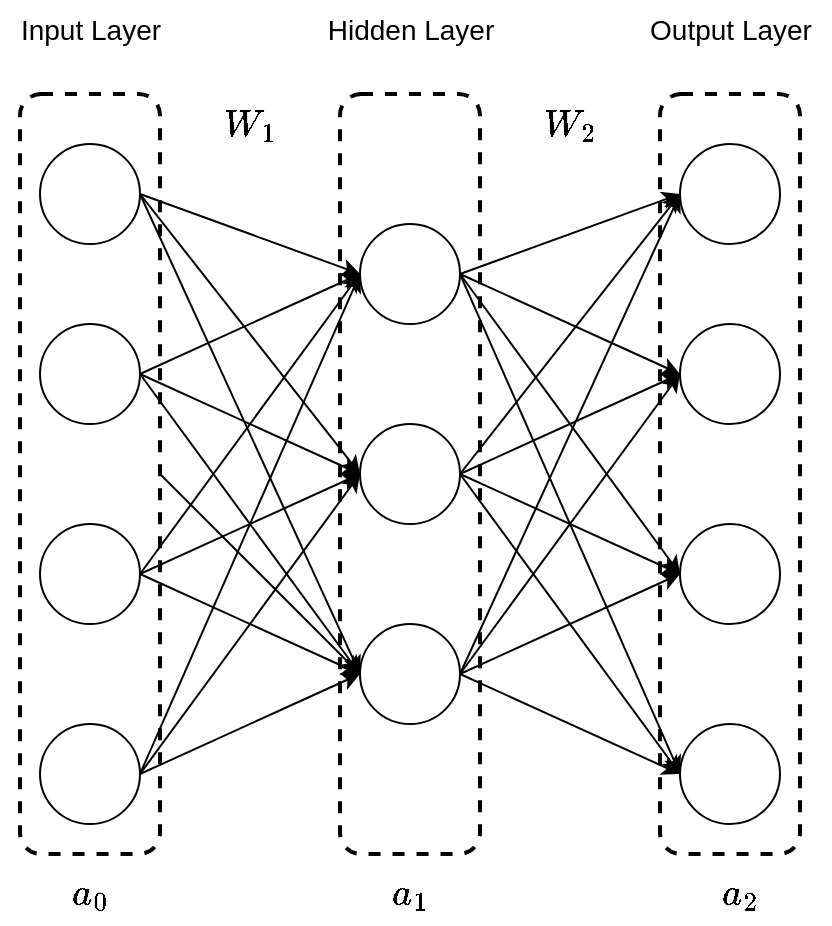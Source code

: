 <mxfile version="26.0.8">
  <diagram name="ページ1" id="eATrB09Wg7ombchtY4zk">
    <mxGraphModel dx="954" dy="605" grid="1" gridSize="10" guides="1" tooltips="1" connect="1" arrows="1" fold="1" page="1" pageScale="1" pageWidth="827" pageHeight="1169" math="1" shadow="0">
      <root>
        <mxCell id="0" />
        <mxCell id="1" parent="0" />
        <mxCell id="EfQrhx6-I__CfPdJNOdB-1" value="" style="ellipse;whiteSpace=wrap;html=1;aspect=fixed;" vertex="1" parent="1">
          <mxGeometry x="160" y="160" width="50" height="50" as="geometry" />
        </mxCell>
        <mxCell id="EfQrhx6-I__CfPdJNOdB-2" value="" style="ellipse;whiteSpace=wrap;html=1;aspect=fixed;" vertex="1" parent="1">
          <mxGeometry x="160" y="250" width="50" height="50" as="geometry" />
        </mxCell>
        <mxCell id="EfQrhx6-I__CfPdJNOdB-3" value="" style="ellipse;whiteSpace=wrap;html=1;aspect=fixed;" vertex="1" parent="1">
          <mxGeometry x="160" y="350" width="50" height="50" as="geometry" />
        </mxCell>
        <mxCell id="EfQrhx6-I__CfPdJNOdB-4" value="" style="ellipse;whiteSpace=wrap;html=1;aspect=fixed;" vertex="1" parent="1">
          <mxGeometry x="160" y="450" width="50" height="50" as="geometry" />
        </mxCell>
        <mxCell id="EfQrhx6-I__CfPdJNOdB-7" value="" style="ellipse;whiteSpace=wrap;html=1;aspect=fixed;" vertex="1" parent="1">
          <mxGeometry x="320" y="200" width="50" height="50" as="geometry" />
        </mxCell>
        <mxCell id="EfQrhx6-I__CfPdJNOdB-8" value="" style="ellipse;whiteSpace=wrap;html=1;aspect=fixed;" vertex="1" parent="1">
          <mxGeometry x="320" y="300" width="50" height="50" as="geometry" />
        </mxCell>
        <mxCell id="EfQrhx6-I__CfPdJNOdB-9" value="" style="ellipse;whiteSpace=wrap;html=1;aspect=fixed;" vertex="1" parent="1">
          <mxGeometry x="320" y="400" width="50" height="50" as="geometry" />
        </mxCell>
        <mxCell id="EfQrhx6-I__CfPdJNOdB-10" value="" style="ellipse;whiteSpace=wrap;html=1;aspect=fixed;" vertex="1" parent="1">
          <mxGeometry x="480" y="160" width="50" height="50" as="geometry" />
        </mxCell>
        <mxCell id="EfQrhx6-I__CfPdJNOdB-11" value="" style="ellipse;whiteSpace=wrap;html=1;aspect=fixed;" vertex="1" parent="1">
          <mxGeometry x="480" y="250" width="50" height="50" as="geometry" />
        </mxCell>
        <mxCell id="EfQrhx6-I__CfPdJNOdB-12" value="" style="ellipse;whiteSpace=wrap;html=1;aspect=fixed;" vertex="1" parent="1">
          <mxGeometry x="480" y="350" width="50" height="50" as="geometry" />
        </mxCell>
        <mxCell id="EfQrhx6-I__CfPdJNOdB-13" value="" style="ellipse;whiteSpace=wrap;html=1;aspect=fixed;" vertex="1" parent="1">
          <mxGeometry x="480" y="450" width="50" height="50" as="geometry" />
        </mxCell>
        <mxCell id="EfQrhx6-I__CfPdJNOdB-14" value="" style="endArrow=classic;html=1;rounded=0;exitX=1;exitY=0.5;exitDx=0;exitDy=0;entryX=0;entryY=0.5;entryDx=0;entryDy=0;" edge="1" parent="1" source="EfQrhx6-I__CfPdJNOdB-1" target="EfQrhx6-I__CfPdJNOdB-7">
          <mxGeometry width="50" height="50" relative="1" as="geometry">
            <mxPoint x="270" y="200" as="sourcePoint" />
            <mxPoint x="320" y="150" as="targetPoint" />
          </mxGeometry>
        </mxCell>
        <mxCell id="EfQrhx6-I__CfPdJNOdB-16" value="" style="endArrow=classic;html=1;rounded=0;exitX=1;exitY=0.5;exitDx=0;exitDy=0;entryX=0;entryY=0.5;entryDx=0;entryDy=0;" edge="1" parent="1" source="EfQrhx6-I__CfPdJNOdB-2" target="EfQrhx6-I__CfPdJNOdB-7">
          <mxGeometry width="50" height="50" relative="1" as="geometry">
            <mxPoint x="220" y="195" as="sourcePoint" />
            <mxPoint x="330" y="235" as="targetPoint" />
          </mxGeometry>
        </mxCell>
        <mxCell id="EfQrhx6-I__CfPdJNOdB-17" value="" style="endArrow=classic;html=1;rounded=0;exitX=1;exitY=0.5;exitDx=0;exitDy=0;entryX=0;entryY=0.5;entryDx=0;entryDy=0;" edge="1" parent="1" source="EfQrhx6-I__CfPdJNOdB-3" target="EfQrhx6-I__CfPdJNOdB-7">
          <mxGeometry width="50" height="50" relative="1" as="geometry">
            <mxPoint x="220" y="370" as="sourcePoint" />
            <mxPoint x="330" y="320" as="targetPoint" />
          </mxGeometry>
        </mxCell>
        <mxCell id="EfQrhx6-I__CfPdJNOdB-18" value="" style="endArrow=classic;html=1;rounded=0;exitX=1;exitY=0.5;exitDx=0;exitDy=0;entryX=0;entryY=0.5;entryDx=0;entryDy=0;" edge="1" parent="1" source="EfQrhx6-I__CfPdJNOdB-4" target="EfQrhx6-I__CfPdJNOdB-7">
          <mxGeometry width="50" height="50" relative="1" as="geometry">
            <mxPoint x="230" y="295" as="sourcePoint" />
            <mxPoint x="340" y="245" as="targetPoint" />
          </mxGeometry>
        </mxCell>
        <mxCell id="EfQrhx6-I__CfPdJNOdB-19" value="" style="endArrow=classic;html=1;rounded=0;exitX=1;exitY=0.5;exitDx=0;exitDy=0;entryX=0;entryY=0.5;entryDx=0;entryDy=0;" edge="1" parent="1" source="EfQrhx6-I__CfPdJNOdB-1" target="EfQrhx6-I__CfPdJNOdB-8">
          <mxGeometry width="50" height="50" relative="1" as="geometry">
            <mxPoint x="240" y="305" as="sourcePoint" />
            <mxPoint x="350" y="255" as="targetPoint" />
          </mxGeometry>
        </mxCell>
        <mxCell id="EfQrhx6-I__CfPdJNOdB-20" value="" style="endArrow=classic;html=1;rounded=0;exitX=1;exitY=0.5;exitDx=0;exitDy=0;entryX=0;entryY=0.5;entryDx=0;entryDy=0;" edge="1" parent="1" source="EfQrhx6-I__CfPdJNOdB-2" target="EfQrhx6-I__CfPdJNOdB-8">
          <mxGeometry width="50" height="50" relative="1" as="geometry">
            <mxPoint x="250" y="315" as="sourcePoint" />
            <mxPoint x="310" y="320" as="targetPoint" />
          </mxGeometry>
        </mxCell>
        <mxCell id="EfQrhx6-I__CfPdJNOdB-21" value="" style="endArrow=classic;html=1;rounded=0;exitX=1;exitY=0.5;exitDx=0;exitDy=0;entryX=0;entryY=0.5;entryDx=0;entryDy=0;" edge="1" parent="1" source="EfQrhx6-I__CfPdJNOdB-3" target="EfQrhx6-I__CfPdJNOdB-8">
          <mxGeometry width="50" height="50" relative="1" as="geometry">
            <mxPoint x="260" y="325" as="sourcePoint" />
            <mxPoint x="370" y="275" as="targetPoint" />
          </mxGeometry>
        </mxCell>
        <mxCell id="EfQrhx6-I__CfPdJNOdB-22" value="" style="endArrow=classic;html=1;rounded=0;exitX=1;exitY=0.5;exitDx=0;exitDy=0;entryX=0;entryY=0.5;entryDx=0;entryDy=0;" edge="1" parent="1" source="EfQrhx6-I__CfPdJNOdB-4" target="EfQrhx6-I__CfPdJNOdB-8">
          <mxGeometry width="50" height="50" relative="1" as="geometry">
            <mxPoint x="270" y="335" as="sourcePoint" />
            <mxPoint x="380" y="285" as="targetPoint" />
          </mxGeometry>
        </mxCell>
        <mxCell id="EfQrhx6-I__CfPdJNOdB-23" value="" style="endArrow=classic;html=1;rounded=0;exitX=1;exitY=0.5;exitDx=0;exitDy=0;entryX=0;entryY=0.5;entryDx=0;entryDy=0;" edge="1" parent="1" source="EfQrhx6-I__CfPdJNOdB-1" target="EfQrhx6-I__CfPdJNOdB-9">
          <mxGeometry width="50" height="50" relative="1" as="geometry">
            <mxPoint x="280" y="345" as="sourcePoint" />
            <mxPoint x="390" y="295" as="targetPoint" />
          </mxGeometry>
        </mxCell>
        <mxCell id="EfQrhx6-I__CfPdJNOdB-24" value="" style="endArrow=classic;html=1;rounded=0;exitX=1;exitY=0.5;exitDx=0;exitDy=0;entryX=0;entryY=0.5;entryDx=0;entryDy=0;" edge="1" parent="1" source="EfQrhx6-I__CfPdJNOdB-2" target="EfQrhx6-I__CfPdJNOdB-9">
          <mxGeometry width="50" height="50" relative="1" as="geometry">
            <mxPoint x="290" y="355" as="sourcePoint" />
            <mxPoint x="400" y="305" as="targetPoint" />
          </mxGeometry>
        </mxCell>
        <mxCell id="EfQrhx6-I__CfPdJNOdB-25" value="" style="endArrow=classic;html=1;rounded=0;exitX=1;exitY=0.5;exitDx=0;exitDy=0;entryX=0;entryY=0.5;entryDx=0;entryDy=0;" edge="1" parent="1" source="EfQrhx6-I__CfPdJNOdB-39" target="EfQrhx6-I__CfPdJNOdB-9">
          <mxGeometry width="50" height="50" relative="1" as="geometry">
            <mxPoint x="300" y="365" as="sourcePoint" />
            <mxPoint x="410" y="315" as="targetPoint" />
          </mxGeometry>
        </mxCell>
        <mxCell id="EfQrhx6-I__CfPdJNOdB-26" value="" style="endArrow=classic;html=1;rounded=0;exitX=1;exitY=0.5;exitDx=0;exitDy=0;entryX=0;entryY=0.5;entryDx=0;entryDy=0;" edge="1" parent="1" source="EfQrhx6-I__CfPdJNOdB-4" target="EfQrhx6-I__CfPdJNOdB-9">
          <mxGeometry width="50" height="50" relative="1" as="geometry">
            <mxPoint x="310" y="375" as="sourcePoint" />
            <mxPoint x="420" y="325" as="targetPoint" />
          </mxGeometry>
        </mxCell>
        <mxCell id="EfQrhx6-I__CfPdJNOdB-27" value="" style="endArrow=classic;html=1;rounded=0;exitX=1;exitY=0.5;exitDx=0;exitDy=0;entryX=0;entryY=0.5;entryDx=0;entryDy=0;" edge="1" parent="1" source="EfQrhx6-I__CfPdJNOdB-7" target="EfQrhx6-I__CfPdJNOdB-10">
          <mxGeometry width="50" height="50" relative="1" as="geometry">
            <mxPoint x="320" y="385" as="sourcePoint" />
            <mxPoint x="430" y="335" as="targetPoint" />
          </mxGeometry>
        </mxCell>
        <mxCell id="EfQrhx6-I__CfPdJNOdB-28" value="" style="endArrow=classic;html=1;rounded=0;exitX=1;exitY=0.5;exitDx=0;exitDy=0;entryX=0;entryY=0.5;entryDx=0;entryDy=0;" edge="1" parent="1" source="EfQrhx6-I__CfPdJNOdB-8" target="EfQrhx6-I__CfPdJNOdB-10">
          <mxGeometry width="50" height="50" relative="1" as="geometry">
            <mxPoint x="330" y="395" as="sourcePoint" />
            <mxPoint x="440" y="345" as="targetPoint" />
          </mxGeometry>
        </mxCell>
        <mxCell id="EfQrhx6-I__CfPdJNOdB-29" value="" style="endArrow=classic;html=1;rounded=0;exitX=1;exitY=0.5;exitDx=0;exitDy=0;entryX=0;entryY=0.5;entryDx=0;entryDy=0;" edge="1" parent="1" source="EfQrhx6-I__CfPdJNOdB-9" target="EfQrhx6-I__CfPdJNOdB-10">
          <mxGeometry width="50" height="50" relative="1" as="geometry">
            <mxPoint x="340" y="405" as="sourcePoint" />
            <mxPoint x="450" y="355" as="targetPoint" />
          </mxGeometry>
        </mxCell>
        <mxCell id="EfQrhx6-I__CfPdJNOdB-30" value="" style="endArrow=classic;html=1;rounded=0;exitX=1;exitY=0.5;exitDx=0;exitDy=0;entryX=0;entryY=0.5;entryDx=0;entryDy=0;" edge="1" parent="1" source="EfQrhx6-I__CfPdJNOdB-7" target="EfQrhx6-I__CfPdJNOdB-11">
          <mxGeometry width="50" height="50" relative="1" as="geometry">
            <mxPoint x="350" y="415" as="sourcePoint" />
            <mxPoint x="460" y="365" as="targetPoint" />
          </mxGeometry>
        </mxCell>
        <mxCell id="EfQrhx6-I__CfPdJNOdB-31" value="" style="endArrow=classic;html=1;rounded=0;exitX=1;exitY=0.5;exitDx=0;exitDy=0;entryX=0;entryY=0.5;entryDx=0;entryDy=0;" edge="1" parent="1" source="EfQrhx6-I__CfPdJNOdB-8" target="EfQrhx6-I__CfPdJNOdB-11">
          <mxGeometry width="50" height="50" relative="1" as="geometry">
            <mxPoint x="360" y="425" as="sourcePoint" />
            <mxPoint x="470" y="375" as="targetPoint" />
          </mxGeometry>
        </mxCell>
        <mxCell id="EfQrhx6-I__CfPdJNOdB-32" value="" style="endArrow=classic;html=1;rounded=0;exitX=1;exitY=0.5;exitDx=0;exitDy=0;entryX=0;entryY=0.5;entryDx=0;entryDy=0;" edge="1" parent="1" source="EfQrhx6-I__CfPdJNOdB-9" target="EfQrhx6-I__CfPdJNOdB-11">
          <mxGeometry width="50" height="50" relative="1" as="geometry">
            <mxPoint x="370" y="435" as="sourcePoint" />
            <mxPoint x="480" y="385" as="targetPoint" />
          </mxGeometry>
        </mxCell>
        <mxCell id="EfQrhx6-I__CfPdJNOdB-33" value="" style="endArrow=classic;html=1;rounded=0;exitX=1;exitY=0.5;exitDx=0;exitDy=0;entryX=0;entryY=0.5;entryDx=0;entryDy=0;" edge="1" parent="1" source="EfQrhx6-I__CfPdJNOdB-7" target="EfQrhx6-I__CfPdJNOdB-12">
          <mxGeometry width="50" height="50" relative="1" as="geometry">
            <mxPoint x="380" y="445" as="sourcePoint" />
            <mxPoint x="490" y="395" as="targetPoint" />
          </mxGeometry>
        </mxCell>
        <mxCell id="EfQrhx6-I__CfPdJNOdB-34" value="" style="endArrow=classic;html=1;rounded=0;entryX=0;entryY=0.5;entryDx=0;entryDy=0;exitX=1;exitY=0.5;exitDx=0;exitDy=0;" edge="1" parent="1" source="EfQrhx6-I__CfPdJNOdB-8" target="EfQrhx6-I__CfPdJNOdB-12">
          <mxGeometry width="50" height="50" relative="1" as="geometry">
            <mxPoint x="370" y="330" as="sourcePoint" />
            <mxPoint x="500" y="405" as="targetPoint" />
          </mxGeometry>
        </mxCell>
        <mxCell id="EfQrhx6-I__CfPdJNOdB-35" value="" style="endArrow=classic;html=1;rounded=0;exitX=1;exitY=0.5;exitDx=0;exitDy=0;entryX=0;entryY=0.5;entryDx=0;entryDy=0;" edge="1" parent="1" source="EfQrhx6-I__CfPdJNOdB-9" target="EfQrhx6-I__CfPdJNOdB-12">
          <mxGeometry width="50" height="50" relative="1" as="geometry">
            <mxPoint x="400" y="465" as="sourcePoint" />
            <mxPoint x="510" y="415" as="targetPoint" />
          </mxGeometry>
        </mxCell>
        <mxCell id="EfQrhx6-I__CfPdJNOdB-36" value="" style="endArrow=classic;html=1;rounded=0;exitX=1;exitY=0.5;exitDx=0;exitDy=0;entryX=0;entryY=0.5;entryDx=0;entryDy=0;" edge="1" parent="1" source="EfQrhx6-I__CfPdJNOdB-7" target="EfQrhx6-I__CfPdJNOdB-13">
          <mxGeometry width="50" height="50" relative="1" as="geometry">
            <mxPoint x="410" y="475" as="sourcePoint" />
            <mxPoint x="520" y="425" as="targetPoint" />
          </mxGeometry>
        </mxCell>
        <mxCell id="EfQrhx6-I__CfPdJNOdB-37" value="" style="endArrow=classic;html=1;rounded=0;exitX=1;exitY=0.5;exitDx=0;exitDy=0;entryX=0;entryY=0.5;entryDx=0;entryDy=0;" edge="1" parent="1" source="EfQrhx6-I__CfPdJNOdB-8" target="EfQrhx6-I__CfPdJNOdB-13">
          <mxGeometry width="50" height="50" relative="1" as="geometry">
            <mxPoint x="420" y="485" as="sourcePoint" />
            <mxPoint x="530" y="435" as="targetPoint" />
          </mxGeometry>
        </mxCell>
        <mxCell id="EfQrhx6-I__CfPdJNOdB-38" value="" style="endArrow=classic;html=1;rounded=0;exitX=1;exitY=0.5;exitDx=0;exitDy=0;entryX=0;entryY=0.5;entryDx=0;entryDy=0;" edge="1" parent="1" source="EfQrhx6-I__CfPdJNOdB-9" target="EfQrhx6-I__CfPdJNOdB-13">
          <mxGeometry width="50" height="50" relative="1" as="geometry">
            <mxPoint x="430" y="495" as="sourcePoint" />
            <mxPoint x="540" y="445" as="targetPoint" />
          </mxGeometry>
        </mxCell>
        <mxCell id="EfQrhx6-I__CfPdJNOdB-39" value="" style="rounded=1;whiteSpace=wrap;html=1;fillColor=none;dashed=1;strokeWidth=2;" vertex="1" parent="1">
          <mxGeometry x="150" y="135" width="70" height="380" as="geometry" />
        </mxCell>
        <mxCell id="EfQrhx6-I__CfPdJNOdB-40" value="" style="endArrow=classic;html=1;rounded=0;exitX=1;exitY=0.5;exitDx=0;exitDy=0;entryX=0;entryY=0.5;entryDx=0;entryDy=0;" edge="1" parent="1" source="EfQrhx6-I__CfPdJNOdB-3" target="EfQrhx6-I__CfPdJNOdB-9">
          <mxGeometry width="50" height="50" relative="1" as="geometry">
            <mxPoint x="210" y="375" as="sourcePoint" />
            <mxPoint x="320" y="425" as="targetPoint" />
          </mxGeometry>
        </mxCell>
        <mxCell id="EfQrhx6-I__CfPdJNOdB-41" value="" style="rounded=1;whiteSpace=wrap;html=1;fillColor=none;dashed=1;strokeWidth=2;" vertex="1" parent="1">
          <mxGeometry x="470" y="135" width="70" height="380" as="geometry" />
        </mxCell>
        <mxCell id="EfQrhx6-I__CfPdJNOdB-42" value="" style="rounded=1;whiteSpace=wrap;html=1;fillColor=none;dashed=1;strokeWidth=2;" vertex="1" parent="1">
          <mxGeometry x="310" y="135" width="70" height="380" as="geometry" />
        </mxCell>
        <mxCell id="EfQrhx6-I__CfPdJNOdB-43" value="Input Layer" style="text;html=1;align=center;verticalAlign=middle;resizable=0;points=[];autosize=1;strokeColor=none;fillColor=none;fontSize=14;" vertex="1" parent="1">
          <mxGeometry x="140" y="88" width="90" height="30" as="geometry" />
        </mxCell>
        <mxCell id="EfQrhx6-I__CfPdJNOdB-44" value="Hidden Layer" style="text;html=1;align=center;verticalAlign=middle;resizable=0;points=[];autosize=1;strokeColor=none;fillColor=none;fontSize=14;" vertex="1" parent="1">
          <mxGeometry x="290" y="88" width="110" height="30" as="geometry" />
        </mxCell>
        <mxCell id="EfQrhx6-I__CfPdJNOdB-45" value="Output Layer" style="text;html=1;align=center;verticalAlign=middle;resizable=0;points=[];autosize=1;strokeColor=none;fillColor=none;fontSize=14;" vertex="1" parent="1">
          <mxGeometry x="455" y="88" width="100" height="30" as="geometry" />
        </mxCell>
        <mxCell id="EfQrhx6-I__CfPdJNOdB-46" value="&lt;b&gt;&lt;font style=&quot;font-size: 16px;&quot;&gt;$$W_1$$&lt;/font&gt;&lt;/b&gt;" style="text;html=1;align=center;verticalAlign=middle;resizable=0;points=[];autosize=1;strokeColor=none;fillColor=none;" vertex="1" parent="1">
          <mxGeometry x="220" y="135" width="90" height="30" as="geometry" />
        </mxCell>
        <mxCell id="EfQrhx6-I__CfPdJNOdB-47" value="&lt;b&gt;&lt;font style=&quot;font-size: 16px;&quot;&gt;$$W_2$$&lt;/font&gt;&lt;/b&gt;" style="text;html=1;align=center;verticalAlign=middle;resizable=0;points=[];autosize=1;strokeColor=none;fillColor=none;" vertex="1" parent="1">
          <mxGeometry x="380" y="135" width="90" height="30" as="geometry" />
        </mxCell>
        <mxCell id="EfQrhx6-I__CfPdJNOdB-48" value="&lt;b&gt;&lt;font style=&quot;font-size: 16px;&quot;&gt;$$a_0$$&lt;/font&gt;&lt;/b&gt;" style="text;html=1;align=center;verticalAlign=middle;resizable=0;points=[];autosize=1;strokeColor=none;fillColor=none;" vertex="1" parent="1">
          <mxGeometry x="140" y="520" width="90" height="30" as="geometry" />
        </mxCell>
        <mxCell id="EfQrhx6-I__CfPdJNOdB-49" value="&lt;b&gt;&lt;font style=&quot;font-size: 16px;&quot;&gt;$$a_1$$&lt;/font&gt;&lt;/b&gt;" style="text;html=1;align=center;verticalAlign=middle;resizable=0;points=[];autosize=1;strokeColor=none;fillColor=none;" vertex="1" parent="1">
          <mxGeometry x="300" y="520" width="90" height="30" as="geometry" />
        </mxCell>
        <mxCell id="EfQrhx6-I__CfPdJNOdB-50" value="&lt;b&gt;&lt;font style=&quot;font-size: 16px;&quot;&gt;$$a_2$$&lt;/font&gt;&lt;/b&gt;" style="text;html=1;align=center;verticalAlign=middle;resizable=0;points=[];autosize=1;strokeColor=none;fillColor=none;" vertex="1" parent="1">
          <mxGeometry x="465" y="520" width="90" height="30" as="geometry" />
        </mxCell>
      </root>
    </mxGraphModel>
  </diagram>
</mxfile>
